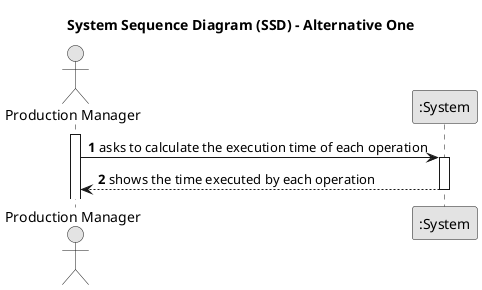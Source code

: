 @startuml
skinparam monochrome true
skinparam packageStyle rectangle
skinparam shadowing false

title System Sequence Diagram (SSD) - Alternative One

autonumber

actor "Production Manager" as Employee
participant ":System" as System

activate Employee

    Employee -> System : asks to calculate the execution time of each operation
    activate System

        System --> Employee : shows the time executed by each operation
    deactivate System

@enduml